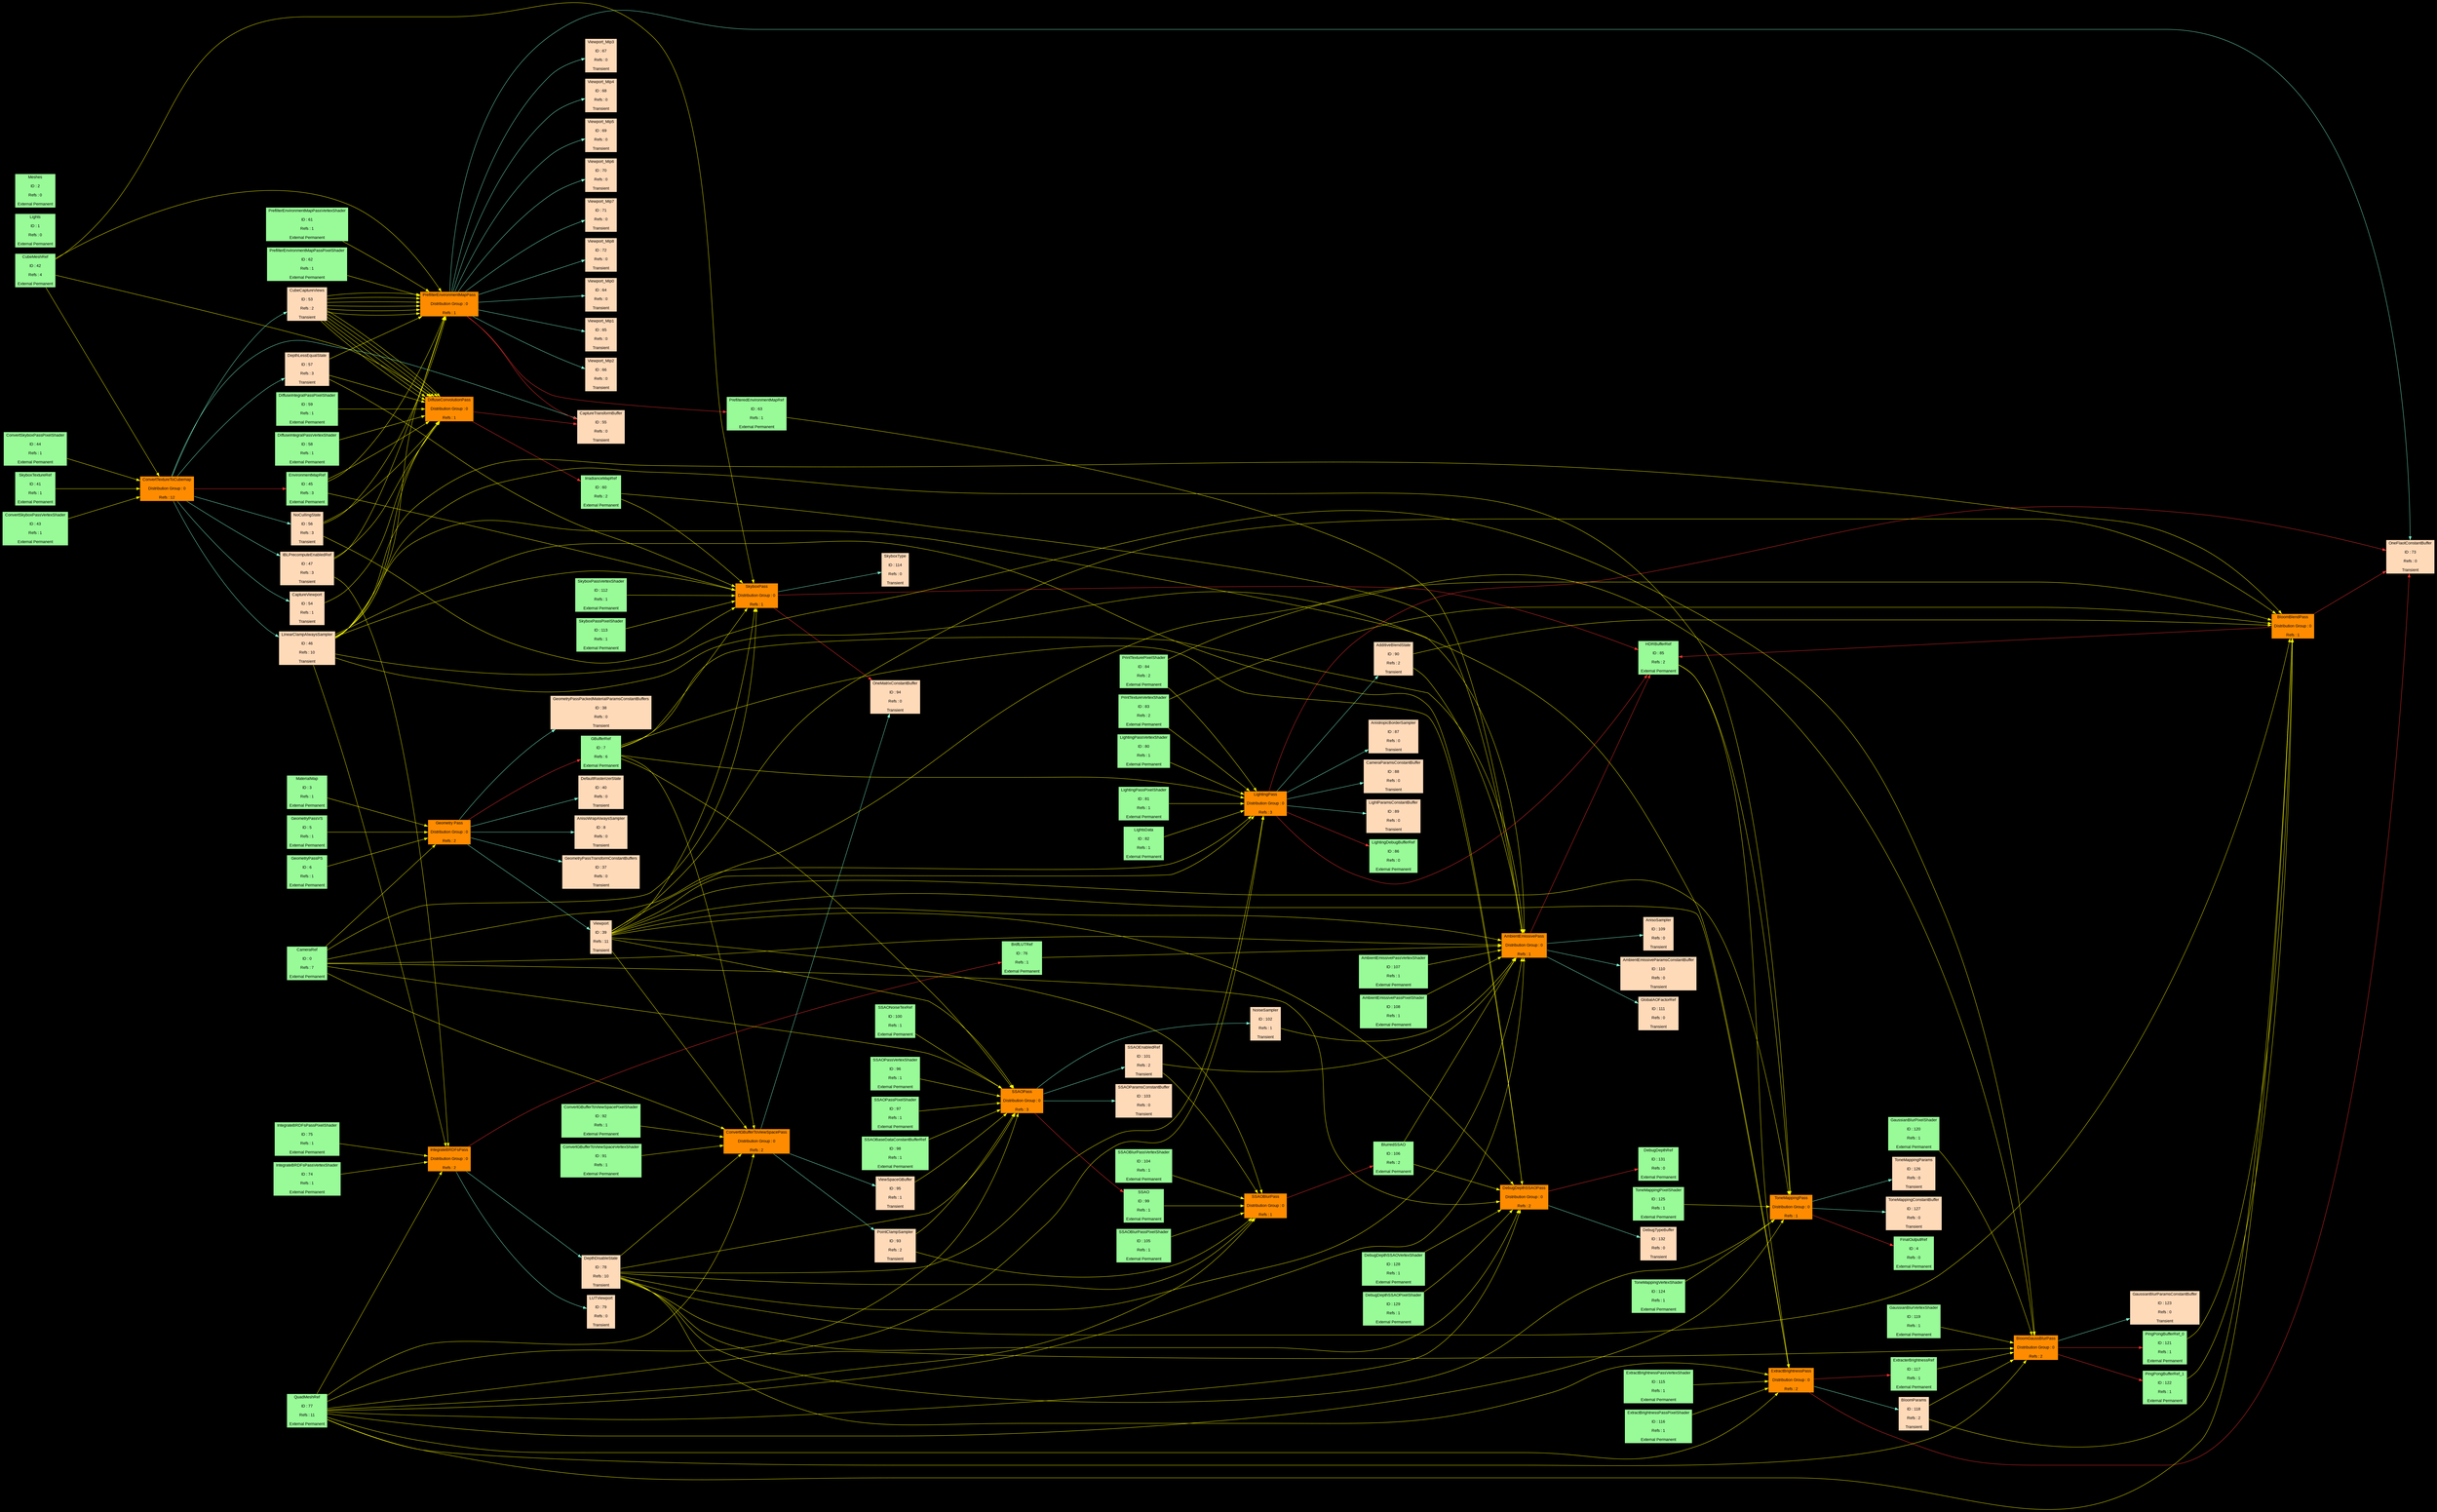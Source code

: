 digraph FrameGraph 
{
splines=true
graph [pad="0.1", nodestep="0.6", ranksep="3"]
rankdir = LR
bgcolor = black
node [shape=rectangle, fontname="arial", fontsize=12, fontcolor=black]
edge [fontname="arial", fontsize=12, fontcolor=white]
"Geometry Pass" [label="Geometry Pass
\nDistribution Group : 0
\nRefs : 2", style=filled, fillcolor=darkorange];
"ConvertTextureToCubemap" [label="ConvertTextureToCubemap
\nDistribution Group : 0
\nRefs : 12", style=filled, fillcolor=darkorange];
"DiffuseConvolutionPass" [label="DiffuseConvolutionPass
\nDistribution Group : 0
\nRefs : 1", style=filled, fillcolor=darkorange];
"PrefilterEnvironmentMapPass" [label="PrefilterEnvironmentMapPass
\nDistribution Group : 0
\nRefs : 1", style=filled, fillcolor=darkorange];
"IntegrateBRDFsPass" [label="IntegrateBRDFsPass
\nDistribution Group : 0
\nRefs : 2", style=filled, fillcolor=darkorange];
"LightingPass" [label="LightingPass
\nDistribution Group : 0
\nRefs : 3", style=filled, fillcolor=darkorange];
"ConvertGBufferToViewSpacePass" [label="ConvertGBufferToViewSpacePass
\nDistribution Group : 0
\nRefs : 2", style=filled, fillcolor=darkorange];
"SSAOPass" [label="SSAOPass
\nDistribution Group : 0
\nRefs : 3", style=filled, fillcolor=darkorange];
"SSAOBlurPass" [label="SSAOBlurPass
\nDistribution Group : 0
\nRefs : 1", style=filled, fillcolor=darkorange];
"AmbientEmissivePass" [label="AmbientEmissivePass
\nDistribution Group : 0
\nRefs : 1", style=filled, fillcolor=darkorange];
"SkyboxPass" [label="SkyboxPass
\nDistribution Group : 0
\nRefs : 1", style=filled, fillcolor=darkorange];
"ExtractBrightnessPass" [label="ExtractBrightnessPass
\nDistribution Group : 0
\nRefs : 2", style=filled, fillcolor=darkorange];
"BloomGaussBlurPass" [label="BloomGaussBlurPass
\nDistribution Group : 0
\nRefs : 2", style=filled, fillcolor=darkorange];
"BloomBlendPass" [label="BloomBlendPass
\nDistribution Group : 0
\nRefs : 1", style=filled, fillcolor=darkorange];
"ToneMappingPass" [label="ToneMappingPass
\nDistribution Group : 0
\nRefs : 1", style=filled, fillcolor=darkorange];
"DebugDepthSSAOPass" [label="DebugDepthSSAOPass
\nDistribution Group : 0
\nRefs : 2", style=filled, fillcolor=darkorange];
"CameraRef" [label="CameraRef
\nID : 0
\nRefs : 7
\nExternal Permanent", style=filled, fillcolor=palegreen]
"Lights" [label="Lights
\nID : 1
\nRefs : 0
\nExternal Permanent", style=filled, fillcolor=palegreen]
"Meshes" [label="Meshes
\nID : 2
\nRefs : 0
\nExternal Permanent", style=filled, fillcolor=palegreen]
"MaterialMap" [label="MaterialMap
\nID : 3
\nRefs : 1
\nExternal Permanent", style=filled, fillcolor=palegreen]
"FinalOutputRef" [label="FinalOutputRef
\nID : 4
\nRefs : 0
\nExternal Permanent", style=filled, fillcolor=palegreen]
"GeometryPassVS" [label="GeometryPassVS
\nID : 5
\nRefs : 1
\nExternal Permanent", style=filled, fillcolor=palegreen]
"GeometryPassPS" [label="GeometryPassPS
\nID : 6
\nRefs : 1
\nExternal Permanent", style=filled, fillcolor=palegreen]
"GBufferRef" [label="GBufferRef
\nID : 7
\nRefs : 6
\nExternal Permanent", style=filled, fillcolor=palegreen]
"AnisoWrapAlwaysSampler" [label="AnisoWrapAlwaysSampler
\nID : 8
\nRefs : 0
\nTransient", style=filled, fillcolor=peachpuff]
"GeometryPassTransformConstantBuffers" [label="GeometryPassTransformConstantBuffers
\nID : 9
\nRefs : 0
\nTransient", style=filled, fillcolor=peachpuff]
"GeometryPassPackedMaterialParamsConstantBuffers" [label="GeometryPassPackedMaterialParamsConstantBuffers
\nID : 10
\nRefs : 0
\nTransient", style=filled, fillcolor=peachpuff]
"GeometryPassTransformConstantBuffers" [label="GeometryPassTransformConstantBuffers
\nID : 11
\nRefs : 0
\nTransient", style=filled, fillcolor=peachpuff]
"GeometryPassPackedMaterialParamsConstantBuffers" [label="GeometryPassPackedMaterialParamsConstantBuffers
\nID : 12
\nRefs : 0
\nTransient", style=filled, fillcolor=peachpuff]
"GeometryPassTransformConstantBuffers" [label="GeometryPassTransformConstantBuffers
\nID : 13
\nRefs : 0
\nTransient", style=filled, fillcolor=peachpuff]
"GeometryPassPackedMaterialParamsConstantBuffers" [label="GeometryPassPackedMaterialParamsConstantBuffers
\nID : 14
\nRefs : 0
\nTransient", style=filled, fillcolor=peachpuff]
"GeometryPassTransformConstantBuffers" [label="GeometryPassTransformConstantBuffers
\nID : 15
\nRefs : 0
\nTransient", style=filled, fillcolor=peachpuff]
"GeometryPassPackedMaterialParamsConstantBuffers" [label="GeometryPassPackedMaterialParamsConstantBuffers
\nID : 16
\nRefs : 0
\nTransient", style=filled, fillcolor=peachpuff]
"GeometryPassTransformConstantBuffers" [label="GeometryPassTransformConstantBuffers
\nID : 17
\nRefs : 0
\nTransient", style=filled, fillcolor=peachpuff]
"GeometryPassPackedMaterialParamsConstantBuffers" [label="GeometryPassPackedMaterialParamsConstantBuffers
\nID : 18
\nRefs : 0
\nTransient", style=filled, fillcolor=peachpuff]
"GeometryPassTransformConstantBuffers" [label="GeometryPassTransformConstantBuffers
\nID : 19
\nRefs : 0
\nTransient", style=filled, fillcolor=peachpuff]
"GeometryPassPackedMaterialParamsConstantBuffers" [label="GeometryPassPackedMaterialParamsConstantBuffers
\nID : 20
\nRefs : 0
\nTransient", style=filled, fillcolor=peachpuff]
"GeometryPassTransformConstantBuffers" [label="GeometryPassTransformConstantBuffers
\nID : 21
\nRefs : 0
\nTransient", style=filled, fillcolor=peachpuff]
"GeometryPassPackedMaterialParamsConstantBuffers" [label="GeometryPassPackedMaterialParamsConstantBuffers
\nID : 22
\nRefs : 0
\nTransient", style=filled, fillcolor=peachpuff]
"GeometryPassTransformConstantBuffers" [label="GeometryPassTransformConstantBuffers
\nID : 23
\nRefs : 0
\nTransient", style=filled, fillcolor=peachpuff]
"GeometryPassPackedMaterialParamsConstantBuffers" [label="GeometryPassPackedMaterialParamsConstantBuffers
\nID : 24
\nRefs : 0
\nTransient", style=filled, fillcolor=peachpuff]
"GeometryPassTransformConstantBuffers" [label="GeometryPassTransformConstantBuffers
\nID : 25
\nRefs : 0
\nTransient", style=filled, fillcolor=peachpuff]
"GeometryPassPackedMaterialParamsConstantBuffers" [label="GeometryPassPackedMaterialParamsConstantBuffers
\nID : 26
\nRefs : 0
\nTransient", style=filled, fillcolor=peachpuff]
"GeometryPassTransformConstantBuffers" [label="GeometryPassTransformConstantBuffers
\nID : 27
\nRefs : 0
\nTransient", style=filled, fillcolor=peachpuff]
"GeometryPassPackedMaterialParamsConstantBuffers" [label="GeometryPassPackedMaterialParamsConstantBuffers
\nID : 28
\nRefs : 0
\nTransient", style=filled, fillcolor=peachpuff]
"GeometryPassTransformConstantBuffers" [label="GeometryPassTransformConstantBuffers
\nID : 29
\nRefs : 0
\nTransient", style=filled, fillcolor=peachpuff]
"GeometryPassPackedMaterialParamsConstantBuffers" [label="GeometryPassPackedMaterialParamsConstantBuffers
\nID : 30
\nRefs : 0
\nTransient", style=filled, fillcolor=peachpuff]
"GeometryPassTransformConstantBuffers" [label="GeometryPassTransformConstantBuffers
\nID : 31
\nRefs : 0
\nTransient", style=filled, fillcolor=peachpuff]
"GeometryPassPackedMaterialParamsConstantBuffers" [label="GeometryPassPackedMaterialParamsConstantBuffers
\nID : 32
\nRefs : 0
\nTransient", style=filled, fillcolor=peachpuff]
"GeometryPassTransformConstantBuffers" [label="GeometryPassTransformConstantBuffers
\nID : 33
\nRefs : 0
\nTransient", style=filled, fillcolor=peachpuff]
"GeometryPassPackedMaterialParamsConstantBuffers" [label="GeometryPassPackedMaterialParamsConstantBuffers
\nID : 34
\nRefs : 0
\nTransient", style=filled, fillcolor=peachpuff]
"GeometryPassTransformConstantBuffers" [label="GeometryPassTransformConstantBuffers
\nID : 35
\nRefs : 0
\nTransient", style=filled, fillcolor=peachpuff]
"GeometryPassPackedMaterialParamsConstantBuffers" [label="GeometryPassPackedMaterialParamsConstantBuffers
\nID : 36
\nRefs : 0
\nTransient", style=filled, fillcolor=peachpuff]
"GeometryPassTransformConstantBuffers" [label="GeometryPassTransformConstantBuffers
\nID : 37
\nRefs : 0
\nTransient", style=filled, fillcolor=peachpuff]
"GeometryPassPackedMaterialParamsConstantBuffers" [label="GeometryPassPackedMaterialParamsConstantBuffers
\nID : 38
\nRefs : 0
\nTransient", style=filled, fillcolor=peachpuff]
"Viewport" [label="Viewport
\nID : 39
\nRefs : 11
\nTransient", style=filled, fillcolor=peachpuff]
"DefaultRasterizerState" [label="DefaultRasterizerState
\nID : 40
\nRefs : 0
\nTransient", style=filled, fillcolor=peachpuff]
"SkyboxTextureRef" [label="SkyboxTextureRef
\nID : 41
\nRefs : 1
\nExternal Permanent", style=filled, fillcolor=palegreen]
"CubeMeshRef" [label="CubeMeshRef
\nID : 42
\nRefs : 4
\nExternal Permanent", style=filled, fillcolor=palegreen]
"ConvertSkyboxPassVertexShader" [label="ConvertSkyboxPassVertexShader
\nID : 43
\nRefs : 1
\nExternal Permanent", style=filled, fillcolor=palegreen]
"ConvertSkyboxPassPixelShader" [label="ConvertSkyboxPassPixelShader
\nID : 44
\nRefs : 1
\nExternal Permanent", style=filled, fillcolor=palegreen]
"EnvironmentMapRef" [label="EnvironmentMapRef
\nID : 45
\nRefs : 3
\nExternal Permanent", style=filled, fillcolor=palegreen]
"LinearClampAlwaysSampler" [label="LinearClampAlwaysSampler
\nID : 46
\nRefs : 10
\nTransient", style=filled, fillcolor=peachpuff]
"IBLPrecomputeEnabledRef" [label="IBLPrecomputeEnabledRef
\nID : 47
\nRefs : 3
\nTransient", style=filled, fillcolor=peachpuff]
"CubeCaptureViews" [label="CubeCaptureViews
\nID : 48
\nRefs : 2
\nTransient", style=filled, fillcolor=peachpuff]
"CubeCaptureViews" [label="CubeCaptureViews
\nID : 49
\nRefs : 2
\nTransient", style=filled, fillcolor=peachpuff]
"CubeCaptureViews" [label="CubeCaptureViews
\nID : 50
\nRefs : 2
\nTransient", style=filled, fillcolor=peachpuff]
"CubeCaptureViews" [label="CubeCaptureViews
\nID : 51
\nRefs : 2
\nTransient", style=filled, fillcolor=peachpuff]
"CubeCaptureViews" [label="CubeCaptureViews
\nID : 52
\nRefs : 2
\nTransient", style=filled, fillcolor=peachpuff]
"CubeCaptureViews" [label="CubeCaptureViews
\nID : 53
\nRefs : 2
\nTransient", style=filled, fillcolor=peachpuff]
"CaptureViewport" [label="CaptureViewport
\nID : 54
\nRefs : 1
\nTransient", style=filled, fillcolor=peachpuff]
"CaptureTransformBuffer" [label="CaptureTransformBuffer
\nID : 55
\nRefs : 0
\nTransient", style=filled, fillcolor=peachpuff]
"NoCullingState" [label="NoCullingState
\nID : 56
\nRefs : 3
\nTransient", style=filled, fillcolor=peachpuff]
"DepthLessEqualState" [label="DepthLessEqualState
\nID : 57
\nRefs : 3
\nTransient", style=filled, fillcolor=peachpuff]
"DiffuseIntegralPassVertexShader" [label="DiffuseIntegralPassVertexShader
\nID : 58
\nRefs : 1
\nExternal Permanent", style=filled, fillcolor=palegreen]
"DiffuseIntegralPassPixelShader" [label="DiffuseIntegralPassPixelShader
\nID : 59
\nRefs : 1
\nExternal Permanent", style=filled, fillcolor=palegreen]
"IrradianceMapRef" [label="IrradianceMapRef
\nID : 60
\nRefs : 2
\nExternal Permanent", style=filled, fillcolor=palegreen]
"PrefilterEnvironmentMapPassVertexShader" [label="PrefilterEnvironmentMapPassVertexShader
\nID : 61
\nRefs : 1
\nExternal Permanent", style=filled, fillcolor=palegreen]
"PrefilterEnvironmentMapPassPixelShader" [label="PrefilterEnvironmentMapPassPixelShader
\nID : 62
\nRefs : 1
\nExternal Permanent", style=filled, fillcolor=palegreen]
"PrefilteredEnvironmentMapRef" [label="PrefilteredEnvironmentMapRef
\nID : 63
\nRefs : 1
\nExternal Permanent", style=filled, fillcolor=palegreen]
"Viewport_Mip0" [label="Viewport_Mip0
\nID : 64
\nRefs : 0
\nTransient", style=filled, fillcolor=peachpuff]
"Viewport_Mip1" [label="Viewport_Mip1
\nID : 65
\nRefs : 0
\nTransient", style=filled, fillcolor=peachpuff]
"Viewport_Mip2" [label="Viewport_Mip2
\nID : 66
\nRefs : 0
\nTransient", style=filled, fillcolor=peachpuff]
"Viewport_Mip3" [label="Viewport_Mip3
\nID : 67
\nRefs : 0
\nTransient", style=filled, fillcolor=peachpuff]
"Viewport_Mip4" [label="Viewport_Mip4
\nID : 68
\nRefs : 0
\nTransient", style=filled, fillcolor=peachpuff]
"Viewport_Mip5" [label="Viewport_Mip5
\nID : 69
\nRefs : 0
\nTransient", style=filled, fillcolor=peachpuff]
"Viewport_Mip6" [label="Viewport_Mip6
\nID : 70
\nRefs : 0
\nTransient", style=filled, fillcolor=peachpuff]
"Viewport_Mip7" [label="Viewport_Mip7
\nID : 71
\nRefs : 0
\nTransient", style=filled, fillcolor=peachpuff]
"Viewport_Mip8" [label="Viewport_Mip8
\nID : 72
\nRefs : 0
\nTransient", style=filled, fillcolor=peachpuff]
"OneFlaotConstantBuffer" [label="OneFlaotConstantBuffer
\nID : 73
\nRefs : 0
\nTransient", style=filled, fillcolor=peachpuff]
"IntegrateBRDFsPassVertexShader" [label="IntegrateBRDFsPassVertexShader
\nID : 74
\nRefs : 1
\nExternal Permanent", style=filled, fillcolor=palegreen]
"IntegrateBRDFsPassPixelShader" [label="IntegrateBRDFsPassPixelShader
\nID : 75
\nRefs : 1
\nExternal Permanent", style=filled, fillcolor=palegreen]
"BrdfLUTRef" [label="BrdfLUTRef
\nID : 76
\nRefs : 1
\nExternal Permanent", style=filled, fillcolor=palegreen]
"QuadMeshRef" [label="QuadMeshRef
\nID : 77
\nRefs : 11
\nExternal Permanent", style=filled, fillcolor=palegreen]
"DepthDisableState" [label="DepthDisableState
\nID : 78
\nRefs : 10
\nTransient", style=filled, fillcolor=peachpuff]
"LUTViewport" [label="LUTViewport
\nID : 79
\nRefs : 0
\nTransient", style=filled, fillcolor=peachpuff]
"LightingPassVertexShader" [label="LightingPassVertexShader
\nID : 80
\nRefs : 1
\nExternal Permanent", style=filled, fillcolor=palegreen]
"LightingPassPixelShader" [label="LightingPassPixelShader
\nID : 81
\nRefs : 1
\nExternal Permanent", style=filled, fillcolor=palegreen]
"LightsData" [label="LightsData
\nID : 82
\nRefs : 1
\nExternal Permanent", style=filled, fillcolor=palegreen]
"PrintTextureVertexShader" [label="PrintTextureVertexShader
\nID : 83
\nRefs : 2
\nExternal Permanent", style=filled, fillcolor=palegreen]
"PrintTexturePixelShader" [label="PrintTexturePixelShader
\nID : 84
\nRefs : 2
\nExternal Permanent", style=filled, fillcolor=palegreen]
"HDRBufferRef" [label="HDRBufferRef
\nID : 85
\nRefs : 2
\nExternal Permanent", style=filled, fillcolor=palegreen]
"LightingDebugBufferRef" [label="LightingDebugBufferRef
\nID : 86
\nRefs : 0
\nExternal Permanent", style=filled, fillcolor=palegreen]
"AnistropicBorderSampler" [label="AnistropicBorderSampler
\nID : 87
\nRefs : 0
\nTransient", style=filled, fillcolor=peachpuff]
"CameraParamsConstantBuffer" [label="CameraParamsConstantBuffer
\nID : 88
\nRefs : 0
\nTransient", style=filled, fillcolor=peachpuff]
"LightParamsConstantBuffer" [label="LightParamsConstantBuffer
\nID : 89
\nRefs : 0
\nTransient", style=filled, fillcolor=peachpuff]
"AdditiveBlendState" [label="AdditiveBlendState
\nID : 90
\nRefs : 2
\nTransient", style=filled, fillcolor=peachpuff]
"ConvertGBufferToViewSpaceVertexShader" [label="ConvertGBufferToViewSpaceVertexShader
\nID : 91
\nRefs : 1
\nExternal Permanent", style=filled, fillcolor=palegreen]
"ConvertGBufferToViewSpacePixelShader" [label="ConvertGBufferToViewSpacePixelShader
\nID : 92
\nRefs : 1
\nExternal Permanent", style=filled, fillcolor=palegreen]
"PointClampSampler" [label="PointClampSampler
\nID : 93
\nRefs : 2
\nTransient", style=filled, fillcolor=peachpuff]
"OneMatrixConstantBuffer" [label="OneMatrixConstantBuffer
\nID : 94
\nRefs : 0
\nTransient", style=filled, fillcolor=peachpuff]
"ViewSpaceGBuffer" [label="ViewSpaceGBuffer
\nID : 95
\nRefs : 1
\nTransient", style=filled, fillcolor=peachpuff]
"SSAOPassVertexShader" [label="SSAOPassVertexShader
\nID : 96
\nRefs : 1
\nExternal Permanent", style=filled, fillcolor=palegreen]
"SSAOPassPixelShader" [label="SSAOPassPixelShader
\nID : 97
\nRefs : 1
\nExternal Permanent", style=filled, fillcolor=palegreen]
"SSAOBaseDataConstantBufferRef" [label="SSAOBaseDataConstantBufferRef
\nID : 98
\nRefs : 1
\nExternal Permanent", style=filled, fillcolor=palegreen]
"SSAO" [label="SSAO
\nID : 99
\nRefs : 1
\nExternal Permanent", style=filled, fillcolor=palegreen]
"SSAONoiseTexRef" [label="SSAONoiseTexRef
\nID : 100
\nRefs : 1
\nExternal Permanent", style=filled, fillcolor=palegreen]
"SSAOEnabledRef" [label="SSAOEnabledRef
\nID : 101
\nRefs : 2
\nTransient", style=filled, fillcolor=peachpuff]
"NoiseSampler" [label="NoiseSampler
\nID : 102
\nRefs : 1
\nTransient", style=filled, fillcolor=peachpuff]
"SSAOParamsConstantBuffer" [label="SSAOParamsConstantBuffer
\nID : 103
\nRefs : 0
\nTransient", style=filled, fillcolor=peachpuff]
"SSAOBlurPassVertexShader" [label="SSAOBlurPassVertexShader
\nID : 104
\nRefs : 1
\nExternal Permanent", style=filled, fillcolor=palegreen]
"SSAOBlurPassPixelShader" [label="SSAOBlurPassPixelShader
\nID : 105
\nRefs : 1
\nExternal Permanent", style=filled, fillcolor=palegreen]
"BlurredSSAO" [label="BlurredSSAO
\nID : 106
\nRefs : 2
\nExternal Permanent", style=filled, fillcolor=palegreen]
"AmbientEmissivePassVertexShader" [label="AmbientEmissivePassVertexShader
\nID : 107
\nRefs : 1
\nExternal Permanent", style=filled, fillcolor=palegreen]
"AmbientEmissivePassPixelShader" [label="AmbientEmissivePassPixelShader
\nID : 108
\nRefs : 1
\nExternal Permanent", style=filled, fillcolor=palegreen]
"AnisoSampler" [label="AnisoSampler
\nID : 109
\nRefs : 0
\nTransient", style=filled, fillcolor=peachpuff]
"AmbientEmissiveParamsConstantBuffer" [label="AmbientEmissiveParamsConstantBuffer
\nID : 110
\nRefs : 0
\nTransient", style=filled, fillcolor=peachpuff]
"GlobalAOFactorRef" [label="GlobalAOFactorRef
\nID : 111
\nRefs : 0
\nTransient", style=filled, fillcolor=peachpuff]
"SkyboxPassVertexShader" [label="SkyboxPassVertexShader
\nID : 112
\nRefs : 1
\nExternal Permanent", style=filled, fillcolor=palegreen]
"SkyboxPassPixelShader" [label="SkyboxPassPixelShader
\nID : 113
\nRefs : 1
\nExternal Permanent", style=filled, fillcolor=palegreen]
"SkyboxType" [label="SkyboxType
\nID : 114
\nRefs : 0
\nTransient", style=filled, fillcolor=peachpuff]
"ExtractBrightnessPassVertexShader" [label="ExtractBrightnessPassVertexShader
\nID : 115
\nRefs : 1
\nExternal Permanent", style=filled, fillcolor=palegreen]
"ExtractBrightnessPassPixelShader" [label="ExtractBrightnessPassPixelShader
\nID : 116
\nRefs : 1
\nExternal Permanent", style=filled, fillcolor=palegreen]
"ExtracterBrightnessRef" [label="ExtracterBrightnessRef
\nID : 117
\nRefs : 1
\nExternal Permanent", style=filled, fillcolor=palegreen]
"BloomParams" [label="BloomParams
\nID : 118
\nRefs : 2
\nTransient", style=filled, fillcolor=peachpuff]
"GaussianBlurVertexShader" [label="GaussianBlurVertexShader
\nID : 119
\nRefs : 1
\nExternal Permanent", style=filled, fillcolor=palegreen]
"GaussianBlurPixelShader" [label="GaussianBlurPixelShader
\nID : 120
\nRefs : 1
\nExternal Permanent", style=filled, fillcolor=palegreen]
"PingPongBufferRef_0" [label="PingPongBufferRef_0
\nID : 121
\nRefs : 1
\nExternal Permanent", style=filled, fillcolor=palegreen]
"PingPongBufferRef_1" [label="PingPongBufferRef_1
\nID : 122
\nRefs : 1
\nExternal Permanent", style=filled, fillcolor=palegreen]
"GaussianBlurParamsConstantBuffer" [label="GaussianBlurParamsConstantBuffer
\nID : 123
\nRefs : 0
\nTransient", style=filled, fillcolor=peachpuff]
"ToneMappingVertexShader" [label="ToneMappingVertexShader
\nID : 124
\nRefs : 1
\nExternal Permanent", style=filled, fillcolor=palegreen]
"ToneMappingPixelShader" [label="ToneMappingPixelShader
\nID : 125
\nRefs : 1
\nExternal Permanent", style=filled, fillcolor=palegreen]
"ToneMappingParams" [label="ToneMappingParams
\nID : 126
\nRefs : 0
\nTransient", style=filled, fillcolor=peachpuff]
"ToneMappingConstantBuffer" [label="ToneMappingConstantBuffer
\nID : 127
\nRefs : 0
\nTransient", style=filled, fillcolor=peachpuff]
"DebugDepthSSAOVertexShader" [label="DebugDepthSSAOVertexShader
\nID : 128
\nRefs : 1
\nExternal Permanent", style=filled, fillcolor=palegreen]
"DebugDepthSSAOPixelShader" [label="DebugDepthSSAOPixelShader
\nID : 129
\nRefs : 1
\nExternal Permanent", style=filled, fillcolor=palegreen]
"DebugDepthRef" [label="DebugDepthRef
\nID : 130
\nRefs : 0
\nExternal Permanent", style=filled, fillcolor=palegreen]
"DebugDepthRef" [label="DebugDepthRef
\nID : 131
\nRefs : 0
\nExternal Permanent", style=filled, fillcolor=palegreen]
"DebugTypeBuffer" [label="DebugTypeBuffer
\nID : 132
\nRefs : 0
\nTransient", style=filled, fillcolor=peachpuff]
"Geometry Pass" -> { "AnisoWrapAlwaysSampler" "GeometryPassTransformConstantBuffers" "GeometryPassPackedMaterialParamsConstantBuffers" "GeometryPassTransformConstantBuffers" "GeometryPassPackedMaterialParamsConstantBuffers" "GeometryPassTransformConstantBuffers" "GeometryPassPackedMaterialParamsConstantBuffers" "GeometryPassTransformConstantBuffers" "GeometryPassPackedMaterialParamsConstantBuffers" "GeometryPassTransformConstantBuffers" "GeometryPassPackedMaterialParamsConstantBuffers" "GeometryPassTransformConstantBuffers" "GeometryPassPackedMaterialParamsConstantBuffers" "GeometryPassTransformConstantBuffers" "GeometryPassPackedMaterialParamsConstantBuffers" "GeometryPassTransformConstantBuffers" "GeometryPassPackedMaterialParamsConstantBuffers" "GeometryPassTransformConstantBuffers" "GeometryPassPackedMaterialParamsConstantBuffers" "GeometryPassTransformConstantBuffers" "GeometryPassPackedMaterialParamsConstantBuffers" "GeometryPassTransformConstantBuffers" "GeometryPassPackedMaterialParamsConstantBuffers" "GeometryPassTransformConstantBuffers" "GeometryPassPackedMaterialParamsConstantBuffers" "GeometryPassTransformConstantBuffers" "GeometryPassPackedMaterialParamsConstantBuffers" "GeometryPassTransformConstantBuffers" "GeometryPassPackedMaterialParamsConstantBuffers" "GeometryPassTransformConstantBuffers" "GeometryPassPackedMaterialParamsConstantBuffers" "Viewport" "DefaultRasterizerState" } [color=aquamarine]
"Geometry Pass" -> { "GBufferRef" } [color=firebrick1]
"ConvertTextureToCubemap" -> { "LinearClampAlwaysSampler" "IBLPrecomputeEnabledRef" "CubeCaptureViews" "CubeCaptureViews" "CubeCaptureViews" "CubeCaptureViews" "CubeCaptureViews" "CubeCaptureViews" "CaptureViewport" "CaptureTransformBuffer" "NoCullingState" "DepthLessEqualState" } [color=aquamarine]
"ConvertTextureToCubemap" -> { "EnvironmentMapRef" } [color=firebrick1]
"DiffuseConvolutionPass" -> { } [color=aquamarine]
"DiffuseConvolutionPass" -> { "CaptureTransformBuffer" "IrradianceMapRef" } [color=firebrick1]
"PrefilterEnvironmentMapPass" -> { "Viewport_Mip0" "Viewport_Mip1" "Viewport_Mip2" "Viewport_Mip3" "Viewport_Mip4" "Viewport_Mip5" "Viewport_Mip6" "Viewport_Mip7" "Viewport_Mip8" "OneFlaotConstantBuffer" } [color=aquamarine]
"PrefilterEnvironmentMapPass" -> { "CaptureTransformBuffer" "PrefilteredEnvironmentMapRef" } [color=firebrick1]
"IntegrateBRDFsPass" -> { "DepthDisableState" "LUTViewport" } [color=aquamarine]
"IntegrateBRDFsPass" -> { "BrdfLUTRef" } [color=firebrick1]
"LightingPass" -> { "AnistropicBorderSampler" "CameraParamsConstantBuffer" "LightParamsConstantBuffer" "AdditiveBlendState" } [color=aquamarine]
"LightingPass" -> { "OneFlaotConstantBuffer" "LightingDebugBufferRef" "HDRBufferRef" } [color=firebrick1]
"ConvertGBufferToViewSpacePass" -> { "PointClampSampler" "OneMatrixConstantBuffer" "ViewSpaceGBuffer" } [color=aquamarine]
"ConvertGBufferToViewSpacePass" -> { } [color=firebrick1]
"SSAOPass" -> { "SSAOEnabledRef" "NoiseSampler" "SSAOParamsConstantBuffer" } [color=aquamarine]
"SSAOPass" -> { "SSAO" } [color=firebrick1]
"SSAOBlurPass" -> { } [color=aquamarine]
"SSAOBlurPass" -> { "BlurredSSAO" } [color=firebrick1]
"AmbientEmissivePass" -> { "AnisoSampler" "AmbientEmissiveParamsConstantBuffer" "GlobalAOFactorRef" } [color=aquamarine]
"AmbientEmissivePass" -> { "HDRBufferRef" } [color=firebrick1]
"SkyboxPass" -> { "SkyboxType" } [color=aquamarine]
"SkyboxPass" -> { "OneMatrixConstantBuffer" "HDRBufferRef" } [color=firebrick1]
"ExtractBrightnessPass" -> { "BloomParams" } [color=aquamarine]
"ExtractBrightnessPass" -> { "OneFlaotConstantBuffer" "ExtracterBrightnessRef" } [color=firebrick1]
"BloomGaussBlurPass" -> { "GaussianBlurParamsConstantBuffer" } [color=aquamarine]
"BloomGaussBlurPass" -> { "PingPongBufferRef_0" "PingPongBufferRef_1" } [color=firebrick1]
"BloomBlendPass" -> { } [color=aquamarine]
"BloomBlendPass" -> { "OneFlaotConstantBuffer" "HDRBufferRef" } [color=firebrick1]
"ToneMappingPass" -> { "ToneMappingParams" "ToneMappingConstantBuffer" } [color=aquamarine]
"ToneMappingPass" -> { "FinalOutputRef" } [color=firebrick1]
"DebugDepthSSAOPass" -> { "DebugTypeBuffer" } [color=aquamarine]
"DebugDepthSSAOPass" -> { "DebugDepthRef" "DebugDepthRef" } [color=firebrick1]

"CameraRef" -> { "Geometry Pass" "LightingPass" "ConvertGBufferToViewSpacePass" "SSAOPass" "AmbientEmissivePass" "SkyboxPass" "DebugDepthSSAOPass" } [color=yellow]
"Lights" -> { } [color=yellow]
"Meshes" -> { } [color=yellow]
"MaterialMap" -> { "Geometry Pass" } [color=yellow]
"FinalOutputRef" -> { } [color=yellow]
"GeometryPassVS" -> { "Geometry Pass" } [color=yellow]
"GeometryPassPS" -> { "Geometry Pass" } [color=yellow]
"GBufferRef" -> { "LightingPass" "ConvertGBufferToViewSpacePass" "SSAOPass" "AmbientEmissivePass" "SkyboxPass" "DebugDepthSSAOPass" } [color=yellow]
"AnisoWrapAlwaysSampler" -> { } [color=yellow]
"GeometryPassTransformConstantBuffers" -> { } [color=yellow]
"GeometryPassPackedMaterialParamsConstantBuffers" -> { } [color=yellow]
"GeometryPassTransformConstantBuffers" -> { } [color=yellow]
"GeometryPassPackedMaterialParamsConstantBuffers" -> { } [color=yellow]
"GeometryPassTransformConstantBuffers" -> { } [color=yellow]
"GeometryPassPackedMaterialParamsConstantBuffers" -> { } [color=yellow]
"GeometryPassTransformConstantBuffers" -> { } [color=yellow]
"GeometryPassPackedMaterialParamsConstantBuffers" -> { } [color=yellow]
"GeometryPassTransformConstantBuffers" -> { } [color=yellow]
"GeometryPassPackedMaterialParamsConstantBuffers" -> { } [color=yellow]
"GeometryPassTransformConstantBuffers" -> { } [color=yellow]
"GeometryPassPackedMaterialParamsConstantBuffers" -> { } [color=yellow]
"GeometryPassTransformConstantBuffers" -> { } [color=yellow]
"GeometryPassPackedMaterialParamsConstantBuffers" -> { } [color=yellow]
"GeometryPassTransformConstantBuffers" -> { } [color=yellow]
"GeometryPassPackedMaterialParamsConstantBuffers" -> { } [color=yellow]
"GeometryPassTransformConstantBuffers" -> { } [color=yellow]
"GeometryPassPackedMaterialParamsConstantBuffers" -> { } [color=yellow]
"GeometryPassTransformConstantBuffers" -> { } [color=yellow]
"GeometryPassPackedMaterialParamsConstantBuffers" -> { } [color=yellow]
"GeometryPassTransformConstantBuffers" -> { } [color=yellow]
"GeometryPassPackedMaterialParamsConstantBuffers" -> { } [color=yellow]
"GeometryPassTransformConstantBuffers" -> { } [color=yellow]
"GeometryPassPackedMaterialParamsConstantBuffers" -> { } [color=yellow]
"GeometryPassTransformConstantBuffers" -> { } [color=yellow]
"GeometryPassPackedMaterialParamsConstantBuffers" -> { } [color=yellow]
"GeometryPassTransformConstantBuffers" -> { } [color=yellow]
"GeometryPassPackedMaterialParamsConstantBuffers" -> { } [color=yellow]
"GeometryPassTransformConstantBuffers" -> { } [color=yellow]
"GeometryPassPackedMaterialParamsConstantBuffers" -> { } [color=yellow]
"Viewport" -> { "LightingPass" "ConvertGBufferToViewSpacePass" "SSAOPass" "SSAOBlurPass" "AmbientEmissivePass" "SkyboxPass" "ExtractBrightnessPass" "BloomGaussBlurPass" "BloomBlendPass" "ToneMappingPass" "DebugDepthSSAOPass" } [color=yellow]
"DefaultRasterizerState" -> { } [color=yellow]
"SkyboxTextureRef" -> { "ConvertTextureToCubemap" } [color=yellow]
"CubeMeshRef" -> { "ConvertTextureToCubemap" "DiffuseConvolutionPass" "PrefilterEnvironmentMapPass" "SkyboxPass" } [color=yellow]
"ConvertSkyboxPassVertexShader" -> { "ConvertTextureToCubemap" } [color=yellow]
"ConvertSkyboxPassPixelShader" -> { "ConvertTextureToCubemap" } [color=yellow]
"EnvironmentMapRef" -> { "DiffuseConvolutionPass" "PrefilterEnvironmentMapPass" "SkyboxPass" } [color=yellow]
"LinearClampAlwaysSampler" -> { "DiffuseConvolutionPass" "PrefilterEnvironmentMapPass" "IntegrateBRDFsPass" "AmbientEmissivePass" "SkyboxPass" "ExtractBrightnessPass" "BloomGaussBlurPass" "BloomBlendPass" "ToneMappingPass" "DebugDepthSSAOPass" } [color=yellow]
"IBLPrecomputeEnabledRef" -> { "DiffuseConvolutionPass" "PrefilterEnvironmentMapPass" "IntegrateBRDFsPass" } [color=yellow]
"CubeCaptureViews" -> { "DiffuseConvolutionPass" "PrefilterEnvironmentMapPass" } [color=yellow]
"CubeCaptureViews" -> { "DiffuseConvolutionPass" "PrefilterEnvironmentMapPass" } [color=yellow]
"CubeCaptureViews" -> { "DiffuseConvolutionPass" "PrefilterEnvironmentMapPass" } [color=yellow]
"CubeCaptureViews" -> { "DiffuseConvolutionPass" "PrefilterEnvironmentMapPass" } [color=yellow]
"CubeCaptureViews" -> { "DiffuseConvolutionPass" "PrefilterEnvironmentMapPass" } [color=yellow]
"CubeCaptureViews" -> { "DiffuseConvolutionPass" "PrefilterEnvironmentMapPass" } [color=yellow]
"CaptureViewport" -> { "DiffuseConvolutionPass" } [color=yellow]
"CaptureTransformBuffer" -> { } [color=yellow]
"NoCullingState" -> { "DiffuseConvolutionPass" "PrefilterEnvironmentMapPass" "SkyboxPass" } [color=yellow]
"DepthLessEqualState" -> { "DiffuseConvolutionPass" "PrefilterEnvironmentMapPass" "SkyboxPass" } [color=yellow]
"DiffuseIntegralPassVertexShader" -> { "DiffuseConvolutionPass" } [color=yellow]
"DiffuseIntegralPassPixelShader" -> { "DiffuseConvolutionPass" } [color=yellow]
"IrradianceMapRef" -> { "AmbientEmissivePass" "SkyboxPass" } [color=yellow]
"PrefilterEnvironmentMapPassVertexShader" -> { "PrefilterEnvironmentMapPass" } [color=yellow]
"PrefilterEnvironmentMapPassPixelShader" -> { "PrefilterEnvironmentMapPass" } [color=yellow]
"PrefilteredEnvironmentMapRef" -> { "AmbientEmissivePass" } [color=yellow]
"Viewport_Mip0" -> { } [color=yellow]
"Viewport_Mip1" -> { } [color=yellow]
"Viewport_Mip2" -> { } [color=yellow]
"Viewport_Mip3" -> { } [color=yellow]
"Viewport_Mip4" -> { } [color=yellow]
"Viewport_Mip5" -> { } [color=yellow]
"Viewport_Mip6" -> { } [color=yellow]
"Viewport_Mip7" -> { } [color=yellow]
"Viewport_Mip8" -> { } [color=yellow]
"OneFlaotConstantBuffer" -> { } [color=yellow]
"IntegrateBRDFsPassVertexShader" -> { "IntegrateBRDFsPass" } [color=yellow]
"IntegrateBRDFsPassPixelShader" -> { "IntegrateBRDFsPass" } [color=yellow]
"BrdfLUTRef" -> { "AmbientEmissivePass" } [color=yellow]
"QuadMeshRef" -> { "IntegrateBRDFsPass" "LightingPass" "ConvertGBufferToViewSpacePass" "SSAOPass" "SSAOBlurPass" "AmbientEmissivePass" "ExtractBrightnessPass" "BloomGaussBlurPass" "BloomBlendPass" "ToneMappingPass" "DebugDepthSSAOPass" } [color=yellow]
"DepthDisableState" -> { "LightingPass" "ConvertGBufferToViewSpacePass" "SSAOPass" "SSAOBlurPass" "AmbientEmissivePass" "ExtractBrightnessPass" "BloomGaussBlurPass" "BloomBlendPass" "ToneMappingPass" "DebugDepthSSAOPass" } [color=yellow]
"LUTViewport" -> { } [color=yellow]
"LightingPassVertexShader" -> { "LightingPass" } [color=yellow]
"LightingPassPixelShader" -> { "LightingPass" } [color=yellow]
"LightsData" -> { "LightingPass" } [color=yellow]
"PrintTextureVertexShader" -> { "LightingPass" "BloomBlendPass" } [color=yellow]
"PrintTexturePixelShader" -> { "LightingPass" "BloomBlendPass" } [color=yellow]
"HDRBufferRef" -> { "ExtractBrightnessPass" "ToneMappingPass" } [color=yellow]
"LightingDebugBufferRef" -> { } [color=yellow]
"AnistropicBorderSampler" -> { } [color=yellow]
"CameraParamsConstantBuffer" -> { } [color=yellow]
"LightParamsConstantBuffer" -> { } [color=yellow]
"AdditiveBlendState" -> { "AmbientEmissivePass" "BloomBlendPass" } [color=yellow]
"ConvertGBufferToViewSpaceVertexShader" -> { "ConvertGBufferToViewSpacePass" } [color=yellow]
"ConvertGBufferToViewSpacePixelShader" -> { "ConvertGBufferToViewSpacePass" } [color=yellow]
"PointClampSampler" -> { "SSAOPass" "SSAOBlurPass" } [color=yellow]
"OneMatrixConstantBuffer" -> { } [color=yellow]
"ViewSpaceGBuffer" -> { "SSAOPass" } [color=yellow]
"SSAOPassVertexShader" -> { "SSAOPass" } [color=yellow]
"SSAOPassPixelShader" -> { "SSAOPass" } [color=yellow]
"SSAOBaseDataConstantBufferRef" -> { "SSAOPass" } [color=yellow]
"SSAO" -> { "SSAOBlurPass" } [color=yellow]
"SSAONoiseTexRef" -> { "SSAOPass" } [color=yellow]
"SSAOEnabledRef" -> { "SSAOBlurPass" "AmbientEmissivePass" } [color=yellow]
"NoiseSampler" -> { "AmbientEmissivePass" } [color=yellow]
"SSAOParamsConstantBuffer" -> { } [color=yellow]
"SSAOBlurPassVertexShader" -> { "SSAOBlurPass" } [color=yellow]
"SSAOBlurPassPixelShader" -> { "SSAOBlurPass" } [color=yellow]
"BlurredSSAO" -> { "AmbientEmissivePass" "DebugDepthSSAOPass" } [color=yellow]
"AmbientEmissivePassVertexShader" -> { "AmbientEmissivePass" } [color=yellow]
"AmbientEmissivePassPixelShader" -> { "AmbientEmissivePass" } [color=yellow]
"AnisoSampler" -> { } [color=yellow]
"AmbientEmissiveParamsConstantBuffer" -> { } [color=yellow]
"GlobalAOFactorRef" -> { } [color=yellow]
"SkyboxPassVertexShader" -> { "SkyboxPass" } [color=yellow]
"SkyboxPassPixelShader" -> { "SkyboxPass" } [color=yellow]
"SkyboxType" -> { } [color=yellow]
"ExtractBrightnessPassVertexShader" -> { "ExtractBrightnessPass" } [color=yellow]
"ExtractBrightnessPassPixelShader" -> { "ExtractBrightnessPass" } [color=yellow]
"ExtracterBrightnessRef" -> { "BloomGaussBlurPass" } [color=yellow]
"BloomParams" -> { "BloomGaussBlurPass" "BloomBlendPass" } [color=yellow]
"GaussianBlurVertexShader" -> { "BloomGaussBlurPass" } [color=yellow]
"GaussianBlurPixelShader" -> { "BloomGaussBlurPass" } [color=yellow]
"PingPongBufferRef_0" -> { "BloomBlendPass" } [color=yellow]
"PingPongBufferRef_1" -> { "BloomBlendPass" } [color=yellow]
"GaussianBlurParamsConstantBuffer" -> { } [color=yellow]
"ToneMappingVertexShader" -> { "ToneMappingPass" } [color=yellow]
"ToneMappingPixelShader" -> { "ToneMappingPass" } [color=yellow]
"ToneMappingParams" -> { } [color=yellow]
"ToneMappingConstantBuffer" -> { } [color=yellow]
"DebugDepthSSAOVertexShader" -> { "DebugDepthSSAOPass" } [color=yellow]
"DebugDepthSSAOPixelShader" -> { "DebugDepthSSAOPass" } [color=yellow]
"DebugDepthRef" -> { } [color=yellow]
"DebugDepthRef" -> { } [color=yellow]
"DebugTypeBuffer" -> { } [color=yellow]
}